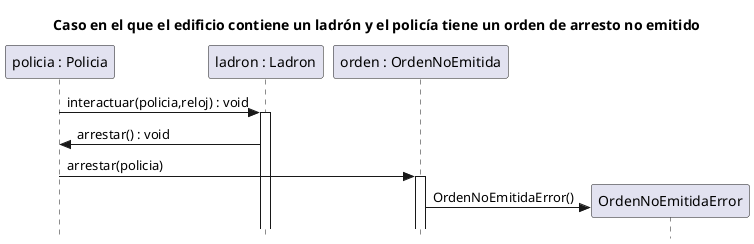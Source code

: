 @startuml
skinparam style strictuml
title: Caso en el que el edificio contiene un ladrón y el policía tiene un orden de arresto no emitido

participant "policia : Policia" as policia
participant "ladron : Ladron" as ladron
participant "orden : OrdenNoEmitida" as ordenArresto

policia -> ladron : interactuar(policia,reloj) : void
activate ladron
ladron -> policia : arrestar() : void
policia -> ordenArresto : arrestar(policia)
activate ordenArresto
ordenArresto -> OrdenNoEmitidaError ** : OrdenNoEmitidaError()
@enduml